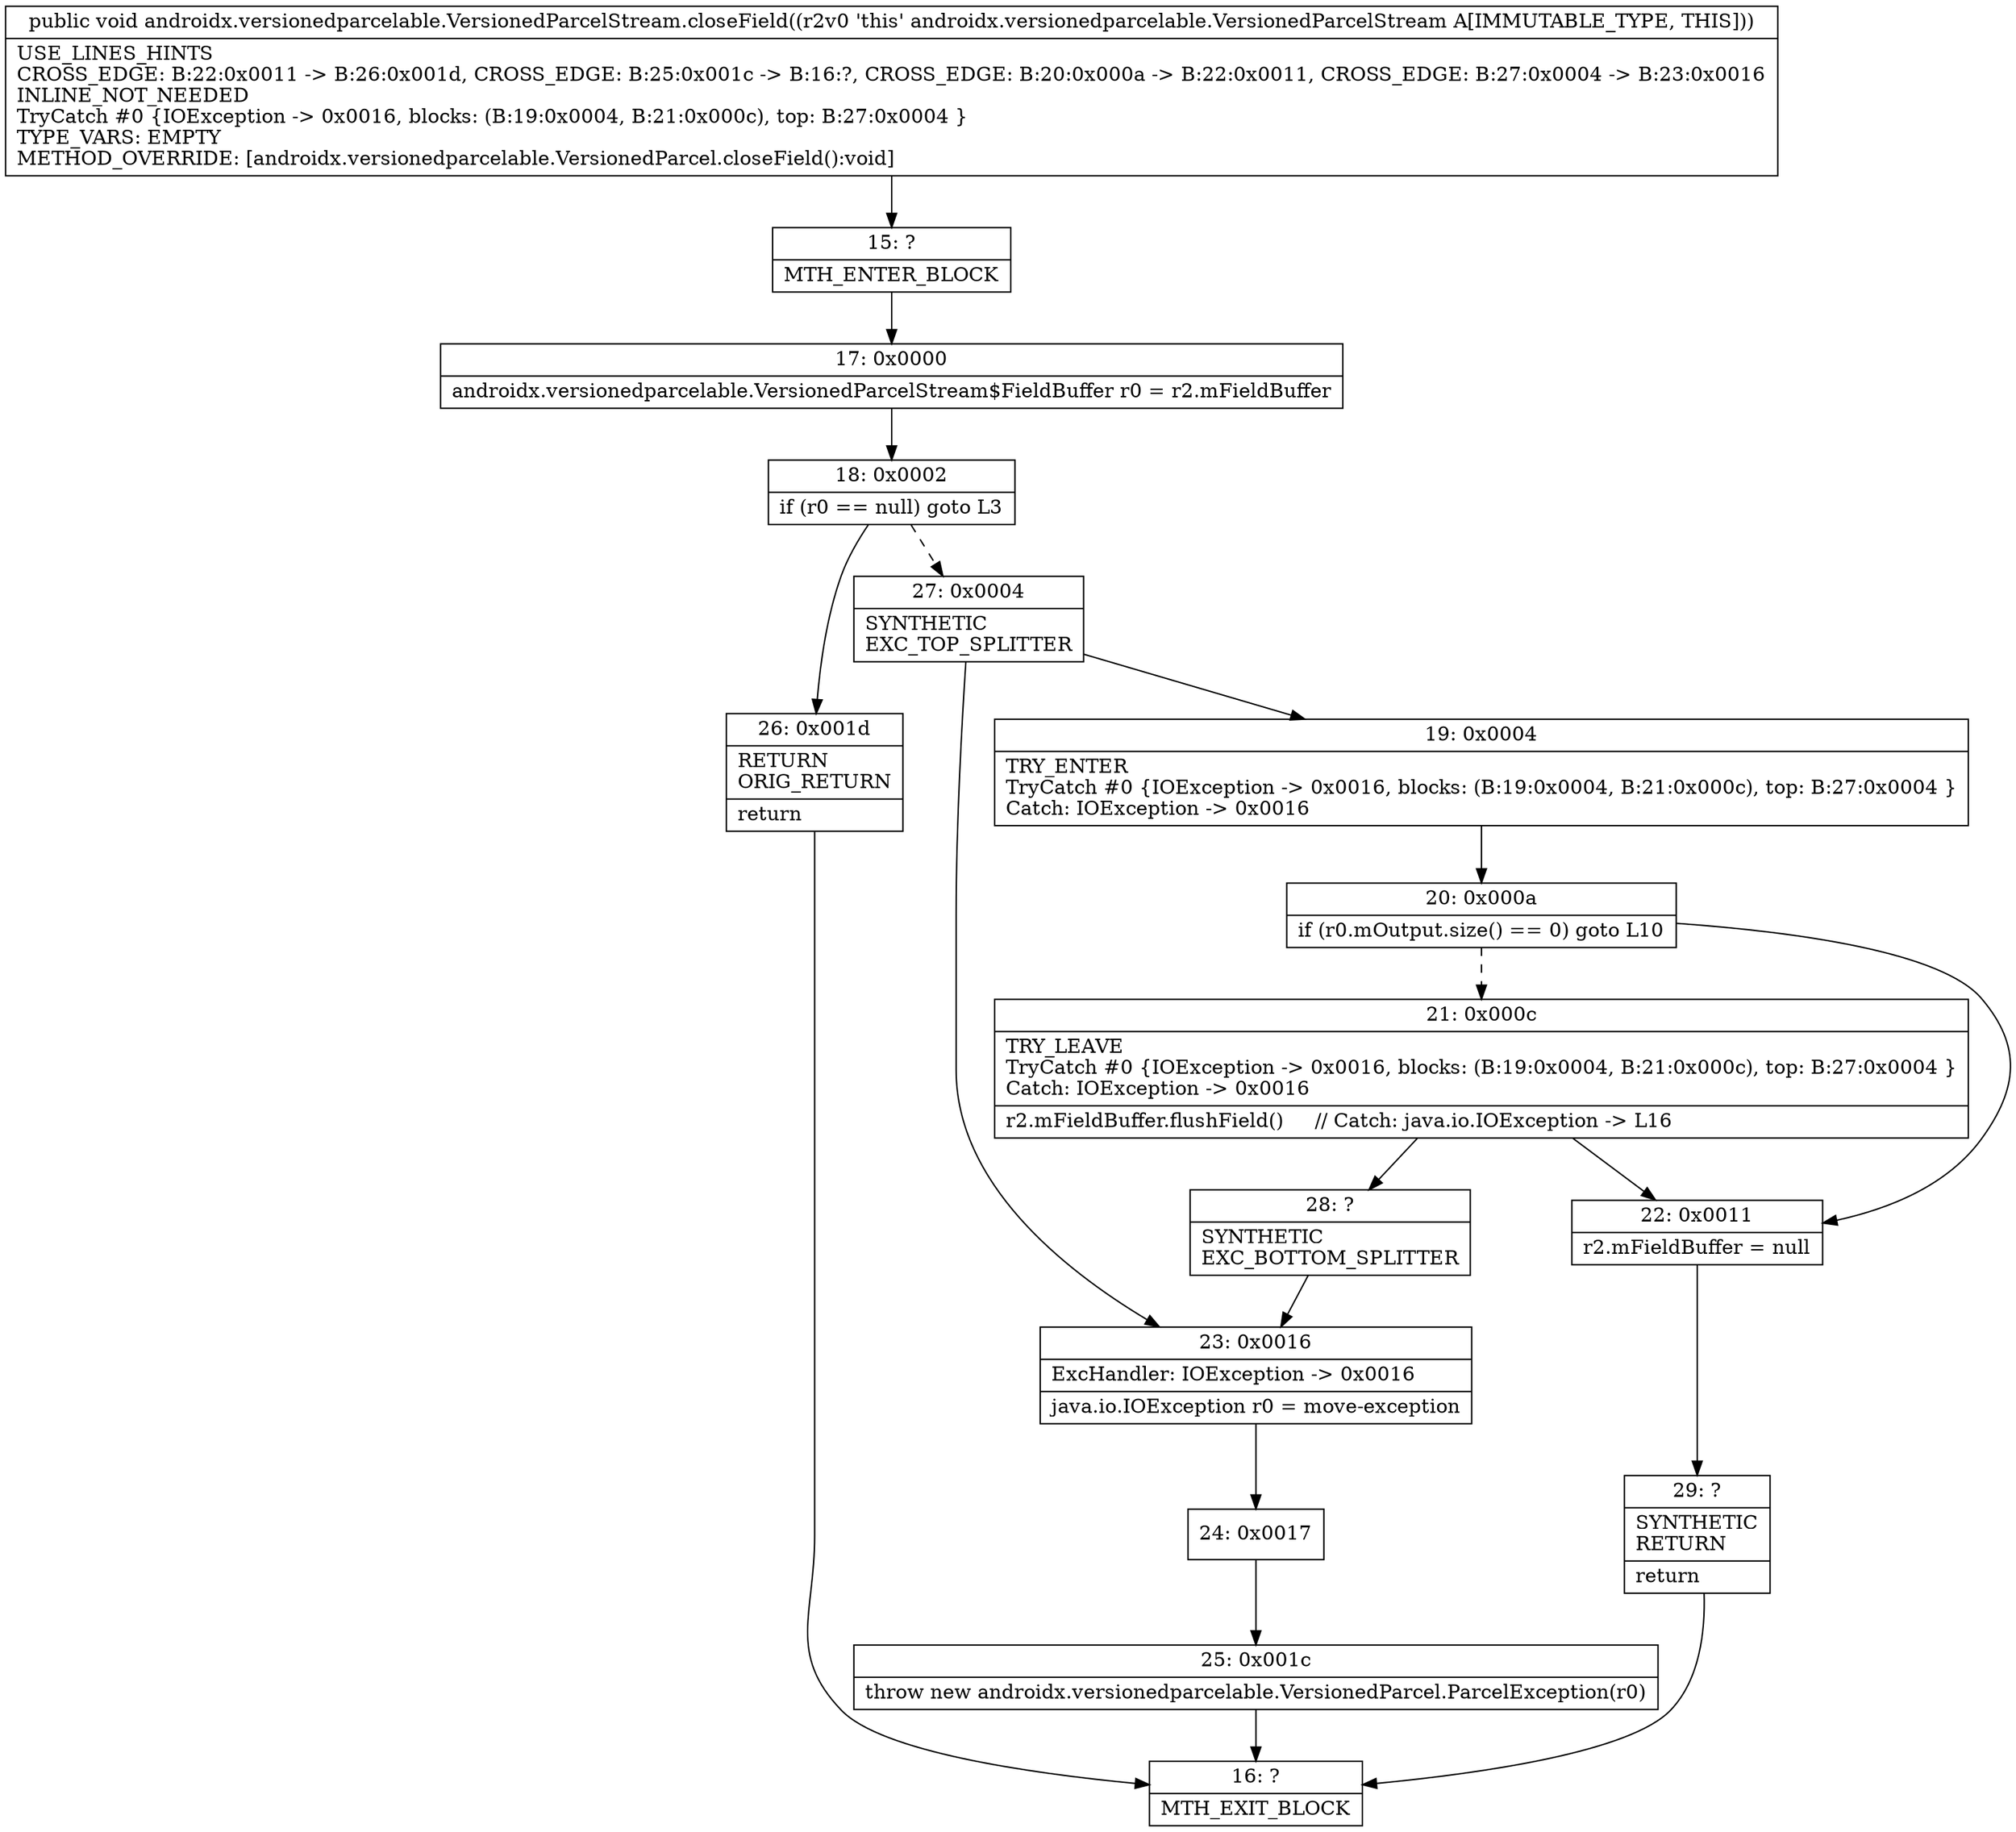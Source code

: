 digraph "CFG forandroidx.versionedparcelable.VersionedParcelStream.closeField()V" {
Node_15 [shape=record,label="{15\:\ ?|MTH_ENTER_BLOCK\l}"];
Node_17 [shape=record,label="{17\:\ 0x0000|androidx.versionedparcelable.VersionedParcelStream$FieldBuffer r0 = r2.mFieldBuffer\l}"];
Node_18 [shape=record,label="{18\:\ 0x0002|if (r0 == null) goto L3\l}"];
Node_26 [shape=record,label="{26\:\ 0x001d|RETURN\lORIG_RETURN\l|return\l}"];
Node_16 [shape=record,label="{16\:\ ?|MTH_EXIT_BLOCK\l}"];
Node_27 [shape=record,label="{27\:\ 0x0004|SYNTHETIC\lEXC_TOP_SPLITTER\l}"];
Node_19 [shape=record,label="{19\:\ 0x0004|TRY_ENTER\lTryCatch #0 \{IOException \-\> 0x0016, blocks: (B:19:0x0004, B:21:0x000c), top: B:27:0x0004 \}\lCatch: IOException \-\> 0x0016\l}"];
Node_20 [shape=record,label="{20\:\ 0x000a|if (r0.mOutput.size() == 0) goto L10\l}"];
Node_21 [shape=record,label="{21\:\ 0x000c|TRY_LEAVE\lTryCatch #0 \{IOException \-\> 0x0016, blocks: (B:19:0x0004, B:21:0x000c), top: B:27:0x0004 \}\lCatch: IOException \-\> 0x0016\l|r2.mFieldBuffer.flushField()     \/\/ Catch: java.io.IOException \-\> L16\l}"];
Node_28 [shape=record,label="{28\:\ ?|SYNTHETIC\lEXC_BOTTOM_SPLITTER\l}"];
Node_22 [shape=record,label="{22\:\ 0x0011|r2.mFieldBuffer = null\l}"];
Node_29 [shape=record,label="{29\:\ ?|SYNTHETIC\lRETURN\l|return\l}"];
Node_23 [shape=record,label="{23\:\ 0x0016|ExcHandler: IOException \-\> 0x0016\l|java.io.IOException r0 = move\-exception\l}"];
Node_24 [shape=record,label="{24\:\ 0x0017}"];
Node_25 [shape=record,label="{25\:\ 0x001c|throw new androidx.versionedparcelable.VersionedParcel.ParcelException(r0)\l}"];
MethodNode[shape=record,label="{public void androidx.versionedparcelable.VersionedParcelStream.closeField((r2v0 'this' androidx.versionedparcelable.VersionedParcelStream A[IMMUTABLE_TYPE, THIS]))  | USE_LINES_HINTS\lCROSS_EDGE: B:22:0x0011 \-\> B:26:0x001d, CROSS_EDGE: B:25:0x001c \-\> B:16:?, CROSS_EDGE: B:20:0x000a \-\> B:22:0x0011, CROSS_EDGE: B:27:0x0004 \-\> B:23:0x0016\lINLINE_NOT_NEEDED\lTryCatch #0 \{IOException \-\> 0x0016, blocks: (B:19:0x0004, B:21:0x000c), top: B:27:0x0004 \}\lTYPE_VARS: EMPTY\lMETHOD_OVERRIDE: [androidx.versionedparcelable.VersionedParcel.closeField():void]\l}"];
MethodNode -> Node_15;Node_15 -> Node_17;
Node_17 -> Node_18;
Node_18 -> Node_26;
Node_18 -> Node_27[style=dashed];
Node_26 -> Node_16;
Node_27 -> Node_19;
Node_27 -> Node_23;
Node_19 -> Node_20;
Node_20 -> Node_21[style=dashed];
Node_20 -> Node_22;
Node_21 -> Node_22;
Node_21 -> Node_28;
Node_28 -> Node_23;
Node_22 -> Node_29;
Node_29 -> Node_16;
Node_23 -> Node_24;
Node_24 -> Node_25;
Node_25 -> Node_16;
}

